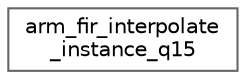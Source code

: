 digraph "Graphical Class Hierarchy"
{
 // LATEX_PDF_SIZE
  bgcolor="transparent";
  edge [fontname=Helvetica,fontsize=10,labelfontname=Helvetica,labelfontsize=10];
  node [fontname=Helvetica,fontsize=10,shape=box,height=0.2,width=0.4];
  rankdir="LR";
  Node0 [id="Node000000",label="arm_fir_interpolate\l_instance_q15",height=0.2,width=0.4,color="grey40", fillcolor="white", style="filled",URL="$structarm__fir__interpolate__instance__q15.html",tooltip="Instance structure for the Q15 FIR interpolator."];
}
